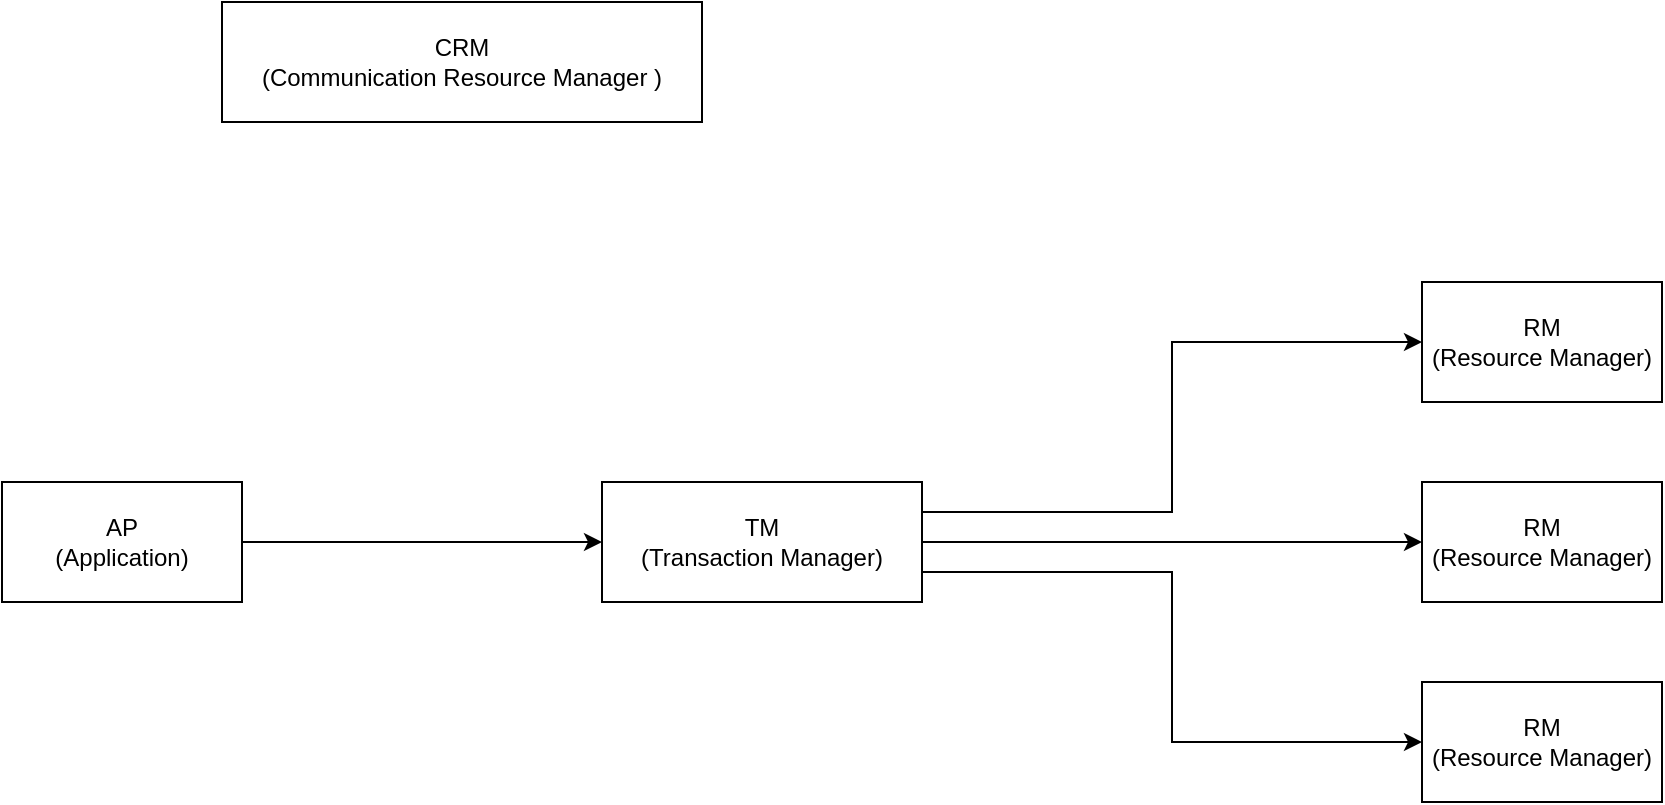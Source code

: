 <mxfile version="21.2.8" type="device" pages="4">
  <diagram id="cUa8sUBUimwSFffYk4Fa" name="XA">
    <mxGraphModel dx="1194" dy="849" grid="1" gridSize="10" guides="1" tooltips="1" connect="1" arrows="1" fold="1" page="1" pageScale="1" pageWidth="2339" pageHeight="3300" math="0" shadow="0">
      <root>
        <mxCell id="0" />
        <mxCell id="1" parent="0" />
        <mxCell id="zTUNSnttndRFxUAhHAO8-4" value="" style="edgeStyle=orthogonalEdgeStyle;rounded=0;orthogonalLoop=1;jettySize=auto;html=1;" parent="1" source="zTUNSnttndRFxUAhHAO8-2" target="zTUNSnttndRFxUAhHAO8-3" edge="1">
          <mxGeometry relative="1" as="geometry" />
        </mxCell>
        <mxCell id="zTUNSnttndRFxUAhHAO8-2" value="AP&lt;br&gt;(Application)" style="whiteSpace=wrap;html=1;" parent="1" vertex="1">
          <mxGeometry x="120" y="430" width="120" height="60" as="geometry" />
        </mxCell>
        <mxCell id="zTUNSnttndRFxUAhHAO8-21" style="edgeStyle=orthogonalEdgeStyle;rounded=0;orthogonalLoop=1;jettySize=auto;html=1;exitX=1;exitY=0.25;exitDx=0;exitDy=0;entryX=0;entryY=0.5;entryDx=0;entryDy=0;" parent="1" source="zTUNSnttndRFxUAhHAO8-3" target="zTUNSnttndRFxUAhHAO8-5" edge="1">
          <mxGeometry relative="1" as="geometry" />
        </mxCell>
        <mxCell id="zTUNSnttndRFxUAhHAO8-22" style="edgeStyle=orthogonalEdgeStyle;rounded=0;orthogonalLoop=1;jettySize=auto;html=1;entryX=0;entryY=0.5;entryDx=0;entryDy=0;" parent="1" source="zTUNSnttndRFxUAhHAO8-3" target="zTUNSnttndRFxUAhHAO8-14" edge="1">
          <mxGeometry relative="1" as="geometry" />
        </mxCell>
        <mxCell id="zTUNSnttndRFxUAhHAO8-23" style="edgeStyle=orthogonalEdgeStyle;rounded=0;orthogonalLoop=1;jettySize=auto;html=1;exitX=1;exitY=0.75;exitDx=0;exitDy=0;entryX=0;entryY=0.5;entryDx=0;entryDy=0;" parent="1" source="zTUNSnttndRFxUAhHAO8-3" target="zTUNSnttndRFxUAhHAO8-15" edge="1">
          <mxGeometry relative="1" as="geometry" />
        </mxCell>
        <mxCell id="zTUNSnttndRFxUAhHAO8-3" value="TM&lt;br&gt;(Transaction Manager)" style="whiteSpace=wrap;html=1;" parent="1" vertex="1">
          <mxGeometry x="420" y="430" width="160" height="60" as="geometry" />
        </mxCell>
        <mxCell id="zTUNSnttndRFxUAhHAO8-5" value="RM&lt;br&gt;(Resource Manager)" style="whiteSpace=wrap;html=1;" parent="1" vertex="1">
          <mxGeometry x="830" y="330" width="120" height="60" as="geometry" />
        </mxCell>
        <mxCell id="zTUNSnttndRFxUAhHAO8-13" value="CRM&lt;br&gt;(Communication Resource Manager )" style="whiteSpace=wrap;html=1;" parent="1" vertex="1">
          <mxGeometry x="230" y="190" width="240" height="60" as="geometry" />
        </mxCell>
        <mxCell id="zTUNSnttndRFxUAhHAO8-14" value="RM&lt;br&gt;(Resource Manager)" style="whiteSpace=wrap;html=1;" parent="1" vertex="1">
          <mxGeometry x="830" y="430" width="120" height="60" as="geometry" />
        </mxCell>
        <mxCell id="zTUNSnttndRFxUAhHAO8-15" value="RM&lt;br&gt;(Resource Manager)" style="whiteSpace=wrap;html=1;" parent="1" vertex="1">
          <mxGeometry x="830" y="530" width="120" height="60" as="geometry" />
        </mxCell>
      </root>
    </mxGraphModel>
  </diagram>
  <diagram id="syysYK5LyLZK14U9HVHy" name="本地消息表">
    <mxGraphModel dx="1194" dy="849" grid="1" gridSize="10" guides="1" tooltips="1" connect="1" arrows="1" fold="1" page="1" pageScale="1" pageWidth="2339" pageHeight="3300" math="0" shadow="0">
      <root>
        <mxCell id="2_Jgn7GWWoGOKIaxYqRR-0" />
        <mxCell id="2_Jgn7GWWoGOKIaxYqRR-1" parent="2_Jgn7GWWoGOKIaxYqRR-0" />
        <mxCell id="2_Jgn7GWWoGOKIaxYqRR-4" value="" style="shape=cylinder;whiteSpace=wrap;html=1;boundedLbl=1;backgroundOutline=1;" parent="2_Jgn7GWWoGOKIaxYqRR-1" vertex="1">
          <mxGeometry x="320" y="390" width="160" height="140" as="geometry" />
        </mxCell>
        <mxCell id="2_Jgn7GWWoGOKIaxYqRR-5" value="" style="edgeStyle=orthogonalEdgeStyle;rounded=0;orthogonalLoop=1;jettySize=auto;html=1;" parent="2_Jgn7GWWoGOKIaxYqRR-1" source="2_Jgn7GWWoGOKIaxYqRR-2" target="2_Jgn7GWWoGOKIaxYqRR-4" edge="1">
          <mxGeometry relative="1" as="geometry" />
        </mxCell>
        <mxCell id="2_Jgn7GWWoGOKIaxYqRR-17" value="先插入业务表 再插入消息表" style="edgeLabel;html=1;align=center;verticalAlign=middle;resizable=0;points=[];" parent="2_Jgn7GWWoGOKIaxYqRR-5" vertex="1" connectable="0">
          <mxGeometry x="-0.231" relative="1" as="geometry">
            <mxPoint as="offset" />
          </mxGeometry>
        </mxCell>
        <mxCell id="2_Jgn7GWWoGOKIaxYqRR-9" style="edgeStyle=orthogonalEdgeStyle;rounded=0;orthogonalLoop=1;jettySize=auto;html=1;" parent="2_Jgn7GWWoGOKIaxYqRR-1" source="2_Jgn7GWWoGOKIaxYqRR-2" target="2_Jgn7GWWoGOKIaxYqRR-8" edge="1">
          <mxGeometry relative="1" as="geometry" />
        </mxCell>
        <mxCell id="2_Jgn7GWWoGOKIaxYqRR-19" value="注册一个B系统是否操作完成的监听" style="edgeStyle=orthogonalEdgeStyle;rounded=0;orthogonalLoop=1;jettySize=auto;html=1;entryX=0;entryY=0.5;entryDx=0;entryDy=0;" parent="2_Jgn7GWWoGOKIaxYqRR-1" source="2_Jgn7GWWoGOKIaxYqRR-2" target="2_Jgn7GWWoGOKIaxYqRR-18" edge="1">
          <mxGeometry x="0.297" y="10" relative="1" as="geometry">
            <Array as="points">
              <mxPoint x="400" y="90" />
            </Array>
            <mxPoint as="offset" />
          </mxGeometry>
        </mxCell>
        <mxCell id="R095L0Pl6hcjztuZToks-3" style="edgeStyle=orthogonalEdgeStyle;rounded=0;orthogonalLoop=1;jettySize=auto;html=1;exitX=1;exitY=0.75;exitDx=0;exitDy=0;entryX=1;entryY=0.7;entryDx=0;entryDy=0;" parent="2_Jgn7GWWoGOKIaxYqRR-1" source="2_Jgn7GWWoGOKIaxYqRR-2" target="2_Jgn7GWWoGOKIaxYqRR-4" edge="1">
          <mxGeometry relative="1" as="geometry" />
        </mxCell>
        <mxCell id="2_Jgn7GWWoGOKIaxYqRR-2" value="A系统" style="whiteSpace=wrap;html=1;" parent="2_Jgn7GWWoGOKIaxYqRR-1" vertex="1">
          <mxGeometry x="340" y="200" width="120" height="60" as="geometry" />
        </mxCell>
        <mxCell id="2_Jgn7GWWoGOKIaxYqRR-12" style="edgeStyle=orthogonalEdgeStyle;rounded=0;orthogonalLoop=1;jettySize=auto;html=1;" parent="2_Jgn7GWWoGOKIaxYqRR-1" source="2_Jgn7GWWoGOKIaxYqRR-3" target="2_Jgn7GWWoGOKIaxYqRR-11" edge="1">
          <mxGeometry relative="1" as="geometry" />
        </mxCell>
        <mxCell id="2_Jgn7GWWoGOKIaxYqRR-16" value="先插入消息表 再插入业务表" style="edgeLabel;html=1;align=center;verticalAlign=middle;resizable=0;points=[];" parent="2_Jgn7GWWoGOKIaxYqRR-12" vertex="1" connectable="0">
          <mxGeometry x="-0.2" y="-4" relative="1" as="geometry">
            <mxPoint as="offset" />
          </mxGeometry>
        </mxCell>
        <mxCell id="2_Jgn7GWWoGOKIaxYqRR-20" style="edgeStyle=orthogonalEdgeStyle;rounded=0;orthogonalLoop=1;jettySize=auto;html=1;entryX=1;entryY=0.5;entryDx=0;entryDy=0;" parent="2_Jgn7GWWoGOKIaxYqRR-1" source="2_Jgn7GWWoGOKIaxYqRR-3" target="2_Jgn7GWWoGOKIaxYqRR-18" edge="1">
          <mxGeometry relative="1" as="geometry">
            <Array as="points">
              <mxPoint x="1030" y="90" />
            </Array>
          </mxGeometry>
        </mxCell>
        <mxCell id="2_Jgn7GWWoGOKIaxYqRR-3" value="B系统" style="whiteSpace=wrap;html=1;" parent="2_Jgn7GWWoGOKIaxYqRR-1" vertex="1">
          <mxGeometry x="970" y="200" width="120" height="60" as="geometry" />
        </mxCell>
        <mxCell id="2_Jgn7GWWoGOKIaxYqRR-6" value="业务表" style="whiteSpace=wrap;html=1;" parent="2_Jgn7GWWoGOKIaxYqRR-1" vertex="1">
          <mxGeometry x="360" y="450" width="80" height="20" as="geometry" />
        </mxCell>
        <mxCell id="2_Jgn7GWWoGOKIaxYqRR-7" value="消息表" style="whiteSpace=wrap;html=1;" parent="2_Jgn7GWWoGOKIaxYqRR-1" vertex="1">
          <mxGeometry x="360" y="490" width="80" height="20" as="geometry" />
        </mxCell>
        <mxCell id="2_Jgn7GWWoGOKIaxYqRR-10" style="edgeStyle=orthogonalEdgeStyle;rounded=0;orthogonalLoop=1;jettySize=auto;html=1;" parent="2_Jgn7GWWoGOKIaxYqRR-1" source="2_Jgn7GWWoGOKIaxYqRR-8" target="2_Jgn7GWWoGOKIaxYqRR-3" edge="1">
          <mxGeometry relative="1" as="geometry" />
        </mxCell>
        <mxCell id="2_Jgn7GWWoGOKIaxYqRR-8" value="MQ" style="rounded=1;whiteSpace=wrap;html=1;" parent="2_Jgn7GWWoGOKIaxYqRR-1" vertex="1">
          <mxGeometry x="660" y="200" width="120" height="60" as="geometry" />
        </mxCell>
        <mxCell id="2_Jgn7GWWoGOKIaxYqRR-11" value="" style="shape=cylinder;whiteSpace=wrap;html=1;boundedLbl=1;backgroundOutline=1;" parent="2_Jgn7GWWoGOKIaxYqRR-1" vertex="1">
          <mxGeometry x="950" y="390" width="160" height="140" as="geometry" />
        </mxCell>
        <mxCell id="2_Jgn7GWWoGOKIaxYqRR-13" value="业务表" style="whiteSpace=wrap;html=1;" parent="2_Jgn7GWWoGOKIaxYqRR-1" vertex="1">
          <mxGeometry x="990" y="450" width="80" height="20" as="geometry" />
        </mxCell>
        <mxCell id="2_Jgn7GWWoGOKIaxYqRR-14" value="消息表" style="whiteSpace=wrap;html=1;" parent="2_Jgn7GWWoGOKIaxYqRR-1" vertex="1">
          <mxGeometry x="990" y="490" width="80" height="20" as="geometry" />
        </mxCell>
        <mxCell id="R095L0Pl6hcjztuZToks-0" style="edgeStyle=orthogonalEdgeStyle;rounded=0;orthogonalLoop=1;jettySize=auto;html=1;entryX=0.75;entryY=0;entryDx=0;entryDy=0;" parent="2_Jgn7GWWoGOKIaxYqRR-1" source="2_Jgn7GWWoGOKIaxYqRR-18" target="2_Jgn7GWWoGOKIaxYqRR-2" edge="1">
          <mxGeometry relative="1" as="geometry">
            <Array as="points">
              <mxPoint x="430" y="110" />
            </Array>
          </mxGeometry>
        </mxCell>
        <mxCell id="R095L0Pl6hcjztuZToks-1" value="通知" style="edgeLabel;html=1;align=center;verticalAlign=middle;resizable=0;points=[];" parent="R095L0Pl6hcjztuZToks-0" vertex="1" connectable="0">
          <mxGeometry x="-0.287" relative="1" as="geometry">
            <mxPoint x="-16" y="10" as="offset" />
          </mxGeometry>
        </mxCell>
        <mxCell id="2_Jgn7GWWoGOKIaxYqRR-18" value="Zookeeper" style="whiteSpace=wrap;html=1;" parent="2_Jgn7GWWoGOKIaxYqRR-1" vertex="1">
          <mxGeometry x="660" y="60" width="120" height="60" as="geometry" />
        </mxCell>
        <mxCell id="R095L0Pl6hcjztuZToks-4" value="更新消息的状态成功" style="text;html=1;align=center;verticalAlign=middle;resizable=0;points=[];autosize=1;strokeColor=none;" parent="2_Jgn7GWWoGOKIaxYqRR-1" vertex="1">
          <mxGeometry x="510" y="340" width="120" height="20" as="geometry" />
        </mxCell>
        <mxCell id="R095L0Pl6hcjztuZToks-6" style="edgeStyle=orthogonalEdgeStyle;rounded=0;orthogonalLoop=1;jettySize=auto;html=1;entryX=1.019;entryY=0.843;entryDx=0;entryDy=0;entryPerimeter=0;" parent="2_Jgn7GWWoGOKIaxYqRR-1" source="R095L0Pl6hcjztuZToks-5" target="2_Jgn7GWWoGOKIaxYqRR-4" edge="1">
          <mxGeometry relative="1" as="geometry">
            <Array as="points">
              <mxPoint x="640" y="508" />
              <mxPoint x="640" y="508" />
            </Array>
          </mxGeometry>
        </mxCell>
        <mxCell id="R095L0Pl6hcjztuZToks-5" value="定时任务" style="whiteSpace=wrap;html=1;" parent="2_Jgn7GWWoGOKIaxYqRR-1" vertex="1">
          <mxGeometry x="690" y="480" width="120" height="60" as="geometry" />
        </mxCell>
        <mxCell id="R095L0Pl6hcjztuZToks-7" value="定期轮询所有待确认状态的消息" style="text;html=1;align=center;verticalAlign=middle;resizable=0;points=[];autosize=1;strokeColor=none;" parent="2_Jgn7GWWoGOKIaxYqRR-1" vertex="1">
          <mxGeometry x="500" y="510" width="180" height="20" as="geometry" />
        </mxCell>
        <mxCell id="R095L0Pl6hcjztuZToks-8" value="ebay搞出来的一套方案" style="text;html=1;align=center;verticalAlign=middle;resizable=0;points=[];autosize=1;strokeColor=#d6b656;fillColor=#fff2cc;" parent="2_Jgn7GWWoGOKIaxYqRR-1" vertex="1">
          <mxGeometry x="1210" y="50" width="140" height="20" as="geometry" />
        </mxCell>
      </root>
    </mxGraphModel>
  </diagram>
  <diagram id="UZoai0U6laxfIKrSwX9i" name="可靠消息最终一致性">
    <mxGraphModel dx="1194" dy="849" grid="1" gridSize="10" guides="1" tooltips="1" connect="1" arrows="1" fold="1" page="1" pageScale="1" pageWidth="2339" pageHeight="3300" math="0" shadow="0">
      <root>
        <mxCell id="0" />
        <mxCell id="1" parent="0" />
        <mxCell id="5erv9qFhYyQjYt_nXoUV-5" style="edgeStyle=orthogonalEdgeStyle;rounded=0;orthogonalLoop=1;jettySize=auto;html=1;entryX=0;entryY=0.25;entryDx=0;entryDy=0;" edge="1" parent="1" source="5erv9qFhYyQjYt_nXoUV-1" target="5erv9qFhYyQjYt_nXoUV-2">
          <mxGeometry relative="1" as="geometry">
            <Array as="points">
              <mxPoint x="360" y="495" />
              <mxPoint x="360" y="495" />
            </Array>
          </mxGeometry>
        </mxCell>
        <mxCell id="5erv9qFhYyQjYt_nXoUV-20" value="1. 发送待确认消息" style="edgeLabel;html=1;align=center;verticalAlign=middle;resizable=0;points=[];" vertex="1" connectable="0" parent="5erv9qFhYyQjYt_nXoUV-5">
          <mxGeometry x="-0.173" relative="1" as="geometry">
            <mxPoint x="9" y="-15" as="offset" />
          </mxGeometry>
        </mxCell>
        <mxCell id="5erv9qFhYyQjYt_nXoUV-16" style="edgeStyle=orthogonalEdgeStyle;rounded=0;orthogonalLoop=1;jettySize=auto;html=1;" edge="1" parent="1" source="5erv9qFhYyQjYt_nXoUV-1" target="5erv9qFhYyQjYt_nXoUV-9">
          <mxGeometry relative="1" as="geometry" />
        </mxCell>
        <mxCell id="5erv9qFhYyQjYt_nXoUV-17" value="3 操作数据库" style="edgeLabel;html=1;align=center;verticalAlign=middle;resizable=0;points=[];" vertex="1" connectable="0" parent="5erv9qFhYyQjYt_nXoUV-16">
          <mxGeometry x="-0.237" y="-2" relative="1" as="geometry">
            <mxPoint x="-38" as="offset" />
          </mxGeometry>
        </mxCell>
        <mxCell id="5erv9qFhYyQjYt_nXoUV-18" style="edgeStyle=orthogonalEdgeStyle;rounded=0;orthogonalLoop=1;jettySize=auto;html=1;entryX=0;entryY=0.75;entryDx=0;entryDy=0;" edge="1" parent="1" source="5erv9qFhYyQjYt_nXoUV-1" target="5erv9qFhYyQjYt_nXoUV-2">
          <mxGeometry relative="1" as="geometry">
            <Array as="points">
              <mxPoint x="360" y="525" />
              <mxPoint x="360" y="525" />
            </Array>
          </mxGeometry>
        </mxCell>
        <mxCell id="5erv9qFhYyQjYt_nXoUV-19" value="4.&amp;nbsp; 步骤3成功发送已确认消息&lt;br&gt;失败则发送删除消息" style="edgeLabel;html=1;align=center;verticalAlign=middle;resizable=0;points=[];" vertex="1" connectable="0" parent="5erv9qFhYyQjYt_nXoUV-18">
          <mxGeometry x="-0.4" y="-2" relative="1" as="geometry">
            <mxPoint x="23" y="13" as="offset" />
          </mxGeometry>
        </mxCell>
        <mxCell id="5erv9qFhYyQjYt_nXoUV-1" value="上游服务" style="whiteSpace=wrap;html=1;" vertex="1" parent="1">
          <mxGeometry x="120" y="480" width="120" height="60" as="geometry" />
        </mxCell>
        <mxCell id="5erv9qFhYyQjYt_nXoUV-14" style="edgeStyle=orthogonalEdgeStyle;rounded=0;orthogonalLoop=1;jettySize=auto;html=1;entryX=0.5;entryY=0;entryDx=0;entryDy=0;entryPerimeter=0;" edge="1" parent="1" source="5erv9qFhYyQjYt_nXoUV-2" target="5erv9qFhYyQjYt_nXoUV-11">
          <mxGeometry relative="1" as="geometry" />
        </mxCell>
        <mxCell id="5erv9qFhYyQjYt_nXoUV-23" value="5.1 保存消息，状态为&amp;nbsp;已发送或删除" style="edgeLabel;html=1;align=center;verticalAlign=middle;resizable=0;points=[];" vertex="1" connectable="0" parent="5erv9qFhYyQjYt_nXoUV-14">
          <mxGeometry x="-0.262" y="2" relative="1" as="geometry">
            <mxPoint x="78" y="12" as="offset" />
          </mxGeometry>
        </mxCell>
        <mxCell id="5erv9qFhYyQjYt_nXoUV-21" style="edgeStyle=orthogonalEdgeStyle;rounded=0;orthogonalLoop=1;jettySize=auto;html=1;exitX=0.25;exitY=1;exitDx=0;exitDy=0;entryX=0.145;entryY=0;entryDx=0;entryDy=4.35;entryPerimeter=0;" edge="1" parent="1" source="5erv9qFhYyQjYt_nXoUV-2" target="5erv9qFhYyQjYt_nXoUV-11">
          <mxGeometry relative="1" as="geometry" />
        </mxCell>
        <mxCell id="5erv9qFhYyQjYt_nXoUV-22" value="2. 保存消息，状态为 待确认" style="edgeLabel;html=1;align=center;verticalAlign=middle;resizable=0;points=[];" vertex="1" connectable="0" parent="5erv9qFhYyQjYt_nXoUV-21">
          <mxGeometry x="-0.271" y="-1" relative="1" as="geometry">
            <mxPoint x="-59" as="offset" />
          </mxGeometry>
        </mxCell>
        <mxCell id="5erv9qFhYyQjYt_nXoUV-24" style="edgeStyle=orthogonalEdgeStyle;rounded=0;orthogonalLoop=1;jettySize=auto;html=1;entryX=0;entryY=0.413;entryDx=0;entryDy=0;entryPerimeter=0;" edge="1" parent="1" source="5erv9qFhYyQjYt_nXoUV-2">
          <mxGeometry relative="1" as="geometry">
            <mxPoint x="720" y="509.12" as="targetPoint" />
          </mxGeometry>
        </mxCell>
        <mxCell id="5erv9qFhYyQjYt_nXoUV-25" value="5.2 消息已确认状态下&lt;br&gt;发送消息给下游服务" style="edgeLabel;html=1;align=center;verticalAlign=middle;resizable=0;points=[];" vertex="1" connectable="0" parent="5erv9qFhYyQjYt_nXoUV-24">
          <mxGeometry x="-0.375" y="3" relative="1" as="geometry">
            <mxPoint x="26" y="-17" as="offset" />
          </mxGeometry>
        </mxCell>
        <mxCell id="5erv9qFhYyQjYt_nXoUV-38" style="edgeStyle=orthogonalEdgeStyle;rounded=0;orthogonalLoop=1;jettySize=auto;html=1;exitX=0.25;exitY=0;exitDx=0;exitDy=0;" edge="1" parent="1" source="5erv9qFhYyQjYt_nXoUV-2" target="5erv9qFhYyQjYt_nXoUV-37">
          <mxGeometry relative="1" as="geometry">
            <Array as="points">
              <mxPoint x="490" y="372" />
            </Array>
          </mxGeometry>
        </mxCell>
        <mxCell id="5erv9qFhYyQjYt_nXoUV-39" value="定时扫描待确认&amp;amp;&amp;amp;超时的数据" style="edgeLabel;html=1;align=center;verticalAlign=middle;resizable=0;points=[];" vertex="1" connectable="0" parent="5erv9qFhYyQjYt_nXoUV-38">
          <mxGeometry x="0.53" y="1" relative="1" as="geometry">
            <mxPoint x="28" y="-23" as="offset" />
          </mxGeometry>
        </mxCell>
        <mxCell id="5erv9qFhYyQjYt_nXoUV-45" style="edgeStyle=orthogonalEdgeStyle;rounded=0;orthogonalLoop=1;jettySize=auto;html=1;exitX=0.75;exitY=1;exitDx=0;exitDy=0;" edge="1" parent="1" source="5erv9qFhYyQjYt_nXoUV-2" target="5erv9qFhYyQjYt_nXoUV-43">
          <mxGeometry relative="1" as="geometry">
            <Array as="points">
              <mxPoint x="550" y="780" />
              <mxPoint x="750" y="780" />
              <mxPoint x="750" y="705" />
            </Array>
          </mxGeometry>
        </mxCell>
        <mxCell id="5erv9qFhYyQjYt_nXoUV-2" value="可靠消息服务" style="whiteSpace=wrap;html=1;" vertex="1" parent="1">
          <mxGeometry x="460" y="480" width="120" height="60" as="geometry" />
        </mxCell>
        <mxCell id="5erv9qFhYyQjYt_nXoUV-26" style="edgeStyle=orthogonalEdgeStyle;rounded=0;orthogonalLoop=1;jettySize=auto;html=1;" edge="1" parent="1" target="5erv9qFhYyQjYt_nXoUV-4">
          <mxGeometry relative="1" as="geometry">
            <mxPoint x="840" y="510" as="sourcePoint" />
            <Array as="points">
              <mxPoint x="870" y="510" />
              <mxPoint x="870" y="510" />
            </Array>
          </mxGeometry>
        </mxCell>
        <mxCell id="5erv9qFhYyQjYt_nXoUV-27" value="6. 下游服务监听到消息" style="edgeLabel;html=1;align=center;verticalAlign=middle;resizable=0;points=[];" vertex="1" connectable="0" parent="5erv9qFhYyQjYt_nXoUV-26">
          <mxGeometry x="-0.354" y="-1" relative="1" as="geometry">
            <mxPoint x="28" y="-11" as="offset" />
          </mxGeometry>
        </mxCell>
        <mxCell id="5erv9qFhYyQjYt_nXoUV-28" style="edgeStyle=orthogonalEdgeStyle;rounded=0;orthogonalLoop=1;jettySize=auto;html=1;entryX=0.5;entryY=0;entryDx=0;entryDy=0;entryPerimeter=0;" edge="1" parent="1" source="5erv9qFhYyQjYt_nXoUV-4" target="5erv9qFhYyQjYt_nXoUV-13">
          <mxGeometry relative="1" as="geometry" />
        </mxCell>
        <mxCell id="5erv9qFhYyQjYt_nXoUV-29" value="7 修改数据库操作" style="edgeLabel;html=1;align=center;verticalAlign=middle;resizable=0;points=[];" vertex="1" connectable="0" parent="5erv9qFhYyQjYt_nXoUV-28">
          <mxGeometry x="-0.085" relative="1" as="geometry">
            <mxPoint x="50" as="offset" />
          </mxGeometry>
        </mxCell>
        <mxCell id="5erv9qFhYyQjYt_nXoUV-30" style="edgeStyle=orthogonalEdgeStyle;rounded=0;orthogonalLoop=1;jettySize=auto;html=1;exitX=0;exitY=0.75;exitDx=0;exitDy=0;entryX=1;entryY=0.5;entryDx=0;entryDy=0;" edge="1" parent="1" source="5erv9qFhYyQjYt_nXoUV-4">
          <mxGeometry relative="1" as="geometry">
            <mxPoint x="840" y="530" as="targetPoint" />
            <Array as="points">
              <mxPoint x="970" y="530" />
            </Array>
          </mxGeometry>
        </mxCell>
        <mxCell id="5erv9qFhYyQjYt_nXoUV-31" value="8 ACK消息" style="edgeLabel;html=1;align=center;verticalAlign=middle;resizable=0;points=[];" vertex="1" connectable="0" parent="5erv9qFhYyQjYt_nXoUV-30">
          <mxGeometry x="0.274" y="1" relative="1" as="geometry">
            <mxPoint x="21" y="9" as="offset" />
          </mxGeometry>
        </mxCell>
        <mxCell id="5erv9qFhYyQjYt_nXoUV-32" value="9 通知可靠消息服务，消息处理完成，可靠消息把消息状态改为“已完成”" style="edgeStyle=orthogonalEdgeStyle;rounded=0;orthogonalLoop=1;jettySize=auto;html=1;entryX=0.5;entryY=0;entryDx=0;entryDy=0;" edge="1" parent="1" source="5erv9qFhYyQjYt_nXoUV-4" target="5erv9qFhYyQjYt_nXoUV-2">
          <mxGeometry x="0.039" y="-10" relative="1" as="geometry">
            <Array as="points">
              <mxPoint x="1030" y="350" />
              <mxPoint x="520" y="350" />
            </Array>
            <mxPoint as="offset" />
          </mxGeometry>
        </mxCell>
        <mxCell id="5erv9qFhYyQjYt_nXoUV-4" value="下游服务" style="whiteSpace=wrap;html=1;" vertex="1" parent="1">
          <mxGeometry x="970" y="480" width="120" height="60" as="geometry" />
        </mxCell>
        <mxCell id="5erv9qFhYyQjYt_nXoUV-9" value="数据库" style="shape=cylinder3;whiteSpace=wrap;html=1;boundedLbl=1;backgroundOutline=1;size=15;" vertex="1" parent="1">
          <mxGeometry x="130" y="670" width="100" height="70" as="geometry" />
        </mxCell>
        <mxCell id="5erv9qFhYyQjYt_nXoUV-36" style="edgeStyle=orthogonalEdgeStyle;rounded=0;orthogonalLoop=1;jettySize=auto;html=1;entryX=0.525;entryY=-0.067;entryDx=0;entryDy=0;entryPerimeter=0;" edge="1" parent="1" source="5erv9qFhYyQjYt_nXoUV-11" target="5erv9qFhYyQjYt_nXoUV-35">
          <mxGeometry relative="1" as="geometry" />
        </mxCell>
        <mxCell id="5erv9qFhYyQjYt_nXoUV-11" value="数据库" style="shape=cylinder3;whiteSpace=wrap;html=1;boundedLbl=1;backgroundOutline=1;size=15;" vertex="1" parent="1">
          <mxGeometry x="470" y="670" width="100" height="70" as="geometry" />
        </mxCell>
        <mxCell id="5erv9qFhYyQjYt_nXoUV-13" value="数据库" style="shape=cylinder3;whiteSpace=wrap;html=1;boundedLbl=1;backgroundOutline=1;size=15;" vertex="1" parent="1">
          <mxGeometry x="980" y="670" width="100" height="70" as="geometry" />
        </mxCell>
        <mxCell id="5erv9qFhYyQjYt_nXoUV-35" value="状态枚举：&lt;br&gt;待确认&lt;br&gt;已发送&lt;br&gt;已完成&lt;br&gt;删除" style="text;html=1;align=left;verticalAlign=middle;resizable=0;points=[];autosize=1;strokeColor=#d6b656;fillColor=#fff2cc;" vertex="1" parent="1">
          <mxGeometry x="380" y="770" width="80" height="90" as="geometry" />
        </mxCell>
        <mxCell id="5erv9qFhYyQjYt_nXoUV-40" style="edgeStyle=orthogonalEdgeStyle;rounded=0;orthogonalLoop=1;jettySize=auto;html=1;entryX=0.5;entryY=0;entryDx=0;entryDy=0;" edge="1" parent="1" source="5erv9qFhYyQjYt_nXoUV-37" target="5erv9qFhYyQjYt_nXoUV-1">
          <mxGeometry relative="1" as="geometry" />
        </mxCell>
        <mxCell id="5erv9qFhYyQjYt_nXoUV-41" value="查询上游服务，事务是否成功，&lt;br&gt;如果成功继续执行步骤5" style="edgeLabel;html=1;align=center;verticalAlign=middle;resizable=0;points=[];" vertex="1" connectable="0" parent="5erv9qFhYyQjYt_nXoUV-40">
          <mxGeometry x="-0.444" y="2" relative="1" as="geometry">
            <mxPoint x="-14" y="-24" as="offset" />
          </mxGeometry>
        </mxCell>
        <mxCell id="5erv9qFhYyQjYt_nXoUV-37" value="" style="shadow=0;dashed=0;html=1;strokeColor=none;fillColor=#4495D1;labelPosition=center;verticalLabelPosition=bottom;verticalAlign=top;align=center;outlineConnect=0;shape=mxgraph.veeam.time;" vertex="1" parent="1">
          <mxGeometry x="310" y="350" width="44.8" height="44.8" as="geometry" />
        </mxCell>
        <mxCell id="5erv9qFhYyQjYt_nXoUV-42" value="MQ&lt;br&gt;" style="outlineConnect=0;dashed=0;verticalLabelPosition=bottom;verticalAlign=top;align=center;html=1;shape=mxgraph.aws3.queue;fillColor=#D9A741;gradientColor=none;" vertex="1" parent="1">
          <mxGeometry x="720" y="480" width="120" height="68" as="geometry" />
        </mxCell>
        <mxCell id="5erv9qFhYyQjYt_nXoUV-47" style="edgeStyle=orthogonalEdgeStyle;rounded=0;orthogonalLoop=1;jettySize=auto;html=1;entryX=0;entryY=0.5;entryDx=0;entryDy=0;entryPerimeter=0;" edge="1" parent="1" source="5erv9qFhYyQjYt_nXoUV-43" target="5erv9qFhYyQjYt_nXoUV-42">
          <mxGeometry relative="1" as="geometry">
            <Array as="points">
              <mxPoint x="642" y="514" />
            </Array>
          </mxGeometry>
        </mxCell>
        <mxCell id="5erv9qFhYyQjYt_nXoUV-43" value="" style="shadow=0;dashed=0;html=1;strokeColor=none;fillColor=#4495D1;labelPosition=center;verticalLabelPosition=bottom;verticalAlign=top;align=center;outlineConnect=0;shape=mxgraph.veeam.time;" vertex="1" parent="1">
          <mxGeometry x="620" y="682.6" width="44.8" height="44.8" as="geometry" />
        </mxCell>
        <mxCell id="5erv9qFhYyQjYt_nXoUV-46" value="定时扫已发送&amp;amp;&amp;amp;超时的数据" style="text;html=1;align=center;verticalAlign=middle;resizable=0;points=[];autosize=1;strokeColor=none;fillColor=none;" vertex="1" parent="1">
          <mxGeometry x="575" y="750" width="170" height="30" as="geometry" />
        </mxCell>
        <mxCell id="5erv9qFhYyQjYt_nXoUV-49" style="edgeStyle=orthogonalEdgeStyle;rounded=0;orthogonalLoop=1;jettySize=auto;html=1;entryX=1;entryY=0.5;entryDx=0;entryDy=0;" edge="1" parent="1" source="5erv9qFhYyQjYt_nXoUV-48" target="5erv9qFhYyQjYt_nXoUV-4">
          <mxGeometry relative="1" as="geometry" />
        </mxCell>
        <mxCell id="5erv9qFhYyQjYt_nXoUV-48" value="下游服务保证接口的幂等性" style="text;html=1;align=center;verticalAlign=middle;resizable=0;points=[];autosize=1;strokeColor=#d6b656;fillColor=#fff2cc;" vertex="1" parent="1">
          <mxGeometry x="1170" y="495" width="170" height="30" as="geometry" />
        </mxCell>
      </root>
    </mxGraphModel>
  </diagram>
  <diagram id="lVSYiCzOM5-IHXfc_VRN" name="最大努力通知">
    <mxGraphModel dx="1327" dy="943" grid="1" gridSize="10" guides="1" tooltips="1" connect="1" arrows="1" fold="1" page="1" pageScale="1" pageWidth="2339" pageHeight="3300" math="0" shadow="0">
      <root>
        <mxCell id="uH1S70iIPOYg7Vhqk9Xx-0" />
        <mxCell id="uH1S70iIPOYg7Vhqk9Xx-1" parent="uH1S70iIPOYg7Vhqk9Xx-0" />
        <mxCell id="Tp-zUz5dWUZYbuGvklww-3" style="edgeStyle=orthogonalEdgeStyle;rounded=0;orthogonalLoop=1;jettySize=auto;html=1;" edge="1" parent="uH1S70iIPOYg7Vhqk9Xx-1" source="__7mEATWne9zuZ6jFoXW-0" target="Tp-zUz5dWUZYbuGvklww-1">
          <mxGeometry relative="1" as="geometry" />
        </mxCell>
        <mxCell id="__7mEATWne9zuZ6jFoXW-0" value="MQ&lt;br&gt;" style="outlineConnect=0;dashed=0;verticalLabelPosition=bottom;verticalAlign=top;align=center;html=1;shape=mxgraph.aws3.queue;fillColor=#D9A741;gradientColor=none;" vertex="1" parent="uH1S70iIPOYg7Vhqk9Xx-1">
          <mxGeometry x="550" y="420" width="120" height="68" as="geometry" />
        </mxCell>
        <mxCell id="__7mEATWne9zuZ6jFoXW-3" style="edgeStyle=orthogonalEdgeStyle;rounded=0;orthogonalLoop=1;jettySize=auto;html=1;" edge="1" parent="uH1S70iIPOYg7Vhqk9Xx-1" source="__7mEATWne9zuZ6jFoXW-1" target="__7mEATWne9zuZ6jFoXW-0">
          <mxGeometry relative="1" as="geometry" />
        </mxCell>
        <mxCell id="Tp-zUz5dWUZYbuGvklww-2" value="如果发送失败，麻烦你每隔5分钟&lt;br&gt;重试一次，最多重试10次" style="edgeLabel;html=1;align=center;verticalAlign=middle;resizable=0;points=[];" vertex="1" connectable="0" parent="__7mEATWne9zuZ6jFoXW-3">
          <mxGeometry x="-0.208" relative="1" as="geometry">
            <mxPoint x="9" y="-24" as="offset" />
          </mxGeometry>
        </mxCell>
        <mxCell id="__7mEATWne9zuZ6jFoXW-1" value="上游服务A" style="whiteSpace=wrap;html=1;" vertex="1" parent="uH1S70iIPOYg7Vhqk9Xx-1">
          <mxGeometry x="190" y="424" width="120" height="60" as="geometry" />
        </mxCell>
        <mxCell id="Tp-zUz5dWUZYbuGvklww-0" value="下游服务B" style="whiteSpace=wrap;html=1;" vertex="1" parent="uH1S70iIPOYg7Vhqk9Xx-1">
          <mxGeometry x="1090" y="260" width="120" height="60" as="geometry" />
        </mxCell>
        <mxCell id="MxB-FknMbD8ZdFm4wkTl-1" style="edgeStyle=orthogonalEdgeStyle;rounded=0;orthogonalLoop=1;jettySize=auto;html=1;" edge="1" parent="uH1S70iIPOYg7Vhqk9Xx-1" source="Tp-zUz5dWUZYbuGvklww-1" target="MxB-FknMbD8ZdFm4wkTl-0">
          <mxGeometry relative="1" as="geometry" />
        </mxCell>
        <mxCell id="MxB-FknMbD8ZdFm4wkTl-2" style="edgeStyle=orthogonalEdgeStyle;rounded=0;orthogonalLoop=1;jettySize=auto;html=1;entryX=0;entryY=0.5;entryDx=0;entryDy=0;" edge="1" parent="uH1S70iIPOYg7Vhqk9Xx-1" source="Tp-zUz5dWUZYbuGvklww-1" target="Tp-zUz5dWUZYbuGvklww-0">
          <mxGeometry relative="1" as="geometry" />
        </mxCell>
        <mxCell id="Tp-zUz5dWUZYbuGvklww-1" value="最大努力通知服务" style="whiteSpace=wrap;html=1;" vertex="1" parent="uH1S70iIPOYg7Vhqk9Xx-1">
          <mxGeometry x="850" y="424" width="120" height="60" as="geometry" />
        </mxCell>
        <mxCell id="MxB-FknMbD8ZdFm4wkTl-0" value="数据库" style="shape=cylinder3;whiteSpace=wrap;html=1;boundedLbl=1;backgroundOutline=1;size=15;" vertex="1" parent="uH1S70iIPOYg7Vhqk9Xx-1">
          <mxGeometry x="860" y="580" width="100" height="70" as="geometry" />
        </mxCell>
      </root>
    </mxGraphModel>
  </diagram>
</mxfile>
